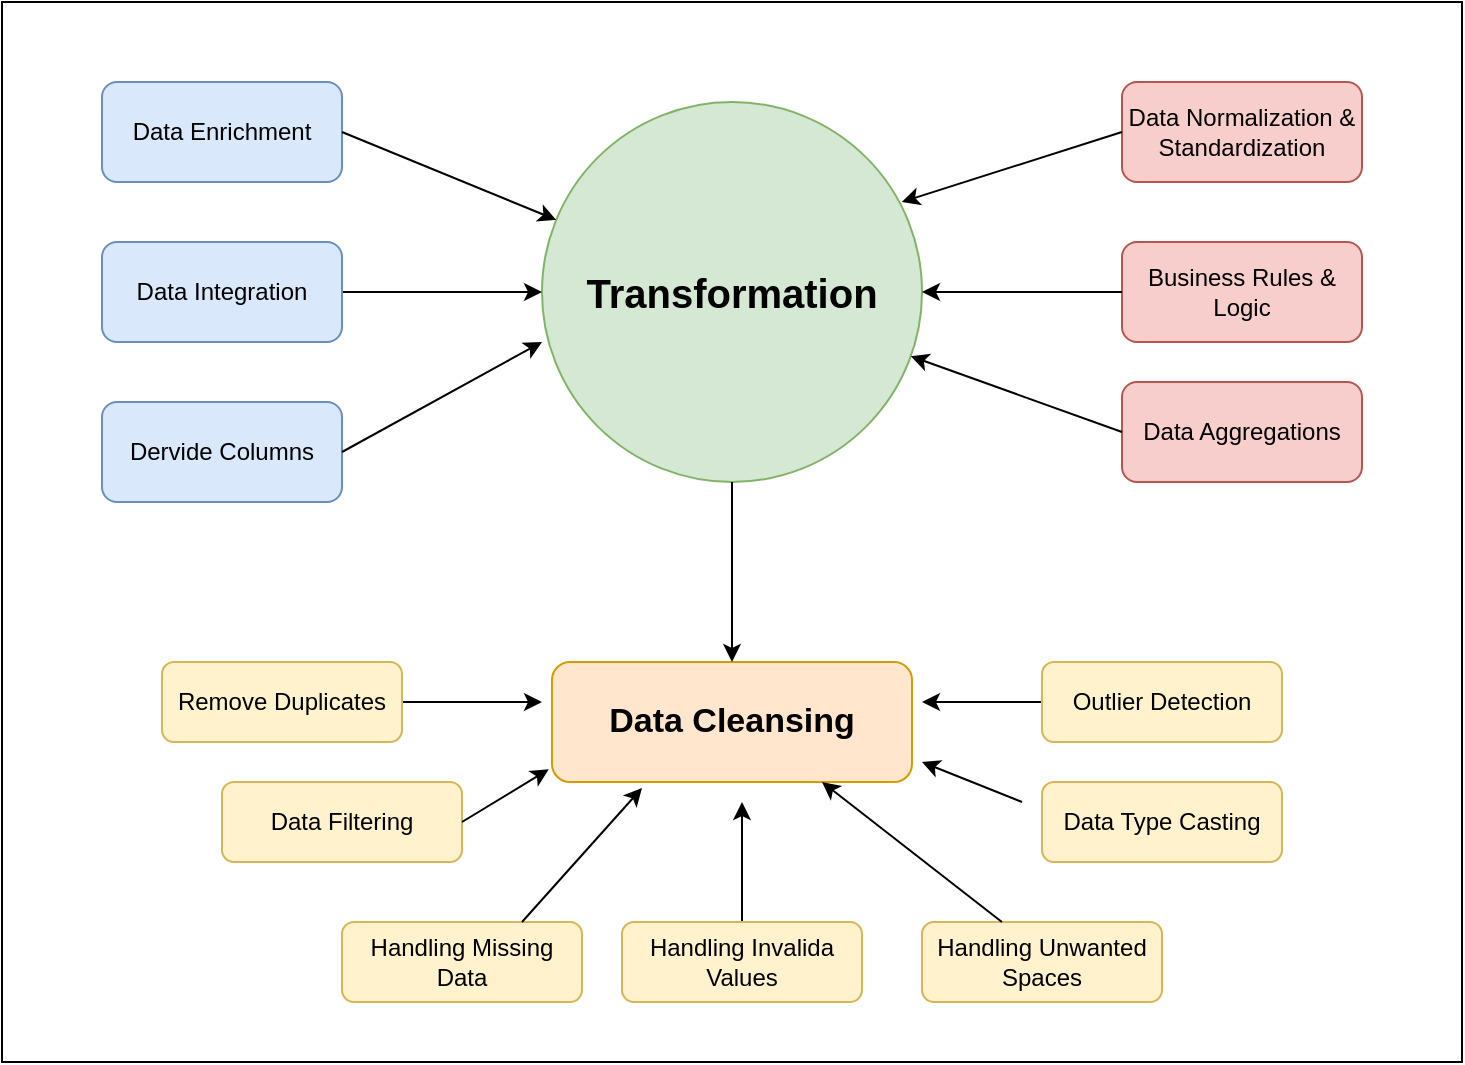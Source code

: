 <mxfile version="28.0.6">
  <diagram name="Page-1" id="I9vA6g5LIbRCPPNOtOO-">
    <mxGraphModel dx="1011" dy="547" grid="1" gridSize="10" guides="1" tooltips="1" connect="1" arrows="1" fold="1" page="1" pageScale="1" pageWidth="1200" pageHeight="1920" math="0" shadow="0">
      <root>
        <mxCell id="0" />
        <mxCell id="1" parent="0" />
        <mxCell id="kYydy3HucyI4WekT_5CY-107" value="" style="rounded=0;whiteSpace=wrap;html=1;" parent="1" vertex="1">
          <mxGeometry x="200" y="40" width="730" height="530" as="geometry" />
        </mxCell>
        <mxCell id="kYydy3HucyI4WekT_5CY-78" value="Transformation" style="ellipse;whiteSpace=wrap;html=1;aspect=fixed;fillColor=#d5e8d4;strokeColor=#82b366;fontSize=20;fontStyle=1" parent="1" vertex="1">
          <mxGeometry x="470" y="90" width="190" height="190" as="geometry" />
        </mxCell>
        <mxCell id="kYydy3HucyI4WekT_5CY-79" value="Data Enrichment" style="rounded=1;whiteSpace=wrap;html=1;fillColor=#dae8fc;strokeColor=#6c8ebf;" parent="1" vertex="1">
          <mxGeometry x="250" y="80" width="120" height="50" as="geometry" />
        </mxCell>
        <mxCell id="kYydy3HucyI4WekT_5CY-80" value="&lt;b&gt;&lt;font&gt;Data Cleansing&lt;/font&gt;&lt;/b&gt;" style="rounded=1;whiteSpace=wrap;html=1;fillColor=#ffe6cc;strokeColor=#d79b00;fontSize=17;" parent="1" vertex="1">
          <mxGeometry x="475" y="370" width="180" height="60" as="geometry" />
        </mxCell>
        <mxCell id="kYydy3HucyI4WekT_5CY-81" style="edgeStyle=orthogonalEdgeStyle;rounded=0;orthogonalLoop=1;jettySize=auto;html=1;" parent="1" source="kYydy3HucyI4WekT_5CY-82" edge="1">
          <mxGeometry relative="1" as="geometry">
            <mxPoint x="470" y="390" as="targetPoint" />
          </mxGeometry>
        </mxCell>
        <mxCell id="kYydy3HucyI4WekT_5CY-82" value="Remove Duplicates" style="rounded=1;whiteSpace=wrap;html=1;fillColor=#fff2cc;strokeColor=#d6b656;" parent="1" vertex="1">
          <mxGeometry x="280" y="370" width="120" height="40" as="geometry" />
        </mxCell>
        <mxCell id="kYydy3HucyI4WekT_5CY-83" value="Data Filtering" style="rounded=1;whiteSpace=wrap;html=1;fillColor=#fff2cc;strokeColor=#d6b656;" parent="1" vertex="1">
          <mxGeometry x="310" y="430" width="120" height="40" as="geometry" />
        </mxCell>
        <mxCell id="kYydy3HucyI4WekT_5CY-84" style="edgeStyle=orthogonalEdgeStyle;rounded=0;orthogonalLoop=1;jettySize=auto;html=1;" parent="1" source="kYydy3HucyI4WekT_5CY-85" edge="1">
          <mxGeometry relative="1" as="geometry">
            <mxPoint x="570" y="440" as="targetPoint" />
          </mxGeometry>
        </mxCell>
        <mxCell id="kYydy3HucyI4WekT_5CY-85" value="Handling Invalida Values" style="rounded=1;whiteSpace=wrap;html=1;fillColor=#fff2cc;strokeColor=#d6b656;" parent="1" vertex="1">
          <mxGeometry x="510" y="500" width="120" height="40" as="geometry" />
        </mxCell>
        <mxCell id="kYydy3HucyI4WekT_5CY-86" value="Data Type Casting" style="rounded=1;whiteSpace=wrap;html=1;fillColor=#fff2cc;strokeColor=#d6b656;" parent="1" vertex="1">
          <mxGeometry x="720" y="430" width="120" height="40" as="geometry" />
        </mxCell>
        <mxCell id="kYydy3HucyI4WekT_5CY-87" value="Handling Missing Data" style="rounded=1;whiteSpace=wrap;html=1;fillColor=#fff2cc;strokeColor=#d6b656;" parent="1" vertex="1">
          <mxGeometry x="370" y="500" width="120" height="40" as="geometry" />
        </mxCell>
        <mxCell id="kYydy3HucyI4WekT_5CY-88" style="edgeStyle=orthogonalEdgeStyle;rounded=0;orthogonalLoop=1;jettySize=auto;html=1;" parent="1" source="kYydy3HucyI4WekT_5CY-89" edge="1">
          <mxGeometry relative="1" as="geometry">
            <mxPoint x="660" y="390" as="targetPoint" />
          </mxGeometry>
        </mxCell>
        <mxCell id="kYydy3HucyI4WekT_5CY-89" value="Outlier Detection" style="rounded=1;whiteSpace=wrap;html=1;fillColor=#fff2cc;strokeColor=#d6b656;" parent="1" vertex="1">
          <mxGeometry x="720" y="370" width="120" height="40" as="geometry" />
        </mxCell>
        <mxCell id="kYydy3HucyI4WekT_5CY-90" value="Handling Unwanted Spaces" style="rounded=1;whiteSpace=wrap;html=1;fillColor=#fff2cc;strokeColor=#d6b656;" parent="1" vertex="1">
          <mxGeometry x="660" y="500" width="120" height="40" as="geometry" />
        </mxCell>
        <mxCell id="kYydy3HucyI4WekT_5CY-91" value="" style="edgeStyle=orthogonalEdgeStyle;rounded=0;orthogonalLoop=1;jettySize=auto;html=1;" parent="1" source="kYydy3HucyI4WekT_5CY-92" target="kYydy3HucyI4WekT_5CY-78" edge="1">
          <mxGeometry relative="1" as="geometry" />
        </mxCell>
        <mxCell id="kYydy3HucyI4WekT_5CY-92" value="Data Integration" style="rounded=1;whiteSpace=wrap;html=1;fillColor=#dae8fc;strokeColor=#6c8ebf;" parent="1" vertex="1">
          <mxGeometry x="250" y="160" width="120" height="50" as="geometry" />
        </mxCell>
        <mxCell id="kYydy3HucyI4WekT_5CY-93" value="Dervide Columns" style="rounded=1;whiteSpace=wrap;html=1;fillColor=#dae8fc;strokeColor=#6c8ebf;" parent="1" vertex="1">
          <mxGeometry x="250" y="240" width="120" height="50" as="geometry" />
        </mxCell>
        <mxCell id="kYydy3HucyI4WekT_5CY-94" value="" style="endArrow=classic;html=1;rounded=0;exitX=1;exitY=0.5;exitDx=0;exitDy=0;" parent="1" source="kYydy3HucyI4WekT_5CY-93" edge="1">
          <mxGeometry width="50" height="50" relative="1" as="geometry">
            <mxPoint x="390" y="300" as="sourcePoint" />
            <mxPoint x="470" y="210" as="targetPoint" />
            <Array as="points">
              <mxPoint x="470" y="210" />
            </Array>
          </mxGeometry>
        </mxCell>
        <mxCell id="kYydy3HucyI4WekT_5CY-95" value="" style="endArrow=classic;html=1;rounded=0;exitX=1;exitY=0.5;exitDx=0;exitDy=0;" parent="1" source="kYydy3HucyI4WekT_5CY-79" target="kYydy3HucyI4WekT_5CY-78" edge="1">
          <mxGeometry width="50" height="50" relative="1" as="geometry">
            <mxPoint x="390" y="140" as="sourcePoint" />
            <mxPoint x="440" y="90" as="targetPoint" />
          </mxGeometry>
        </mxCell>
        <mxCell id="kYydy3HucyI4WekT_5CY-96" value="" style="endArrow=classic;html=1;rounded=0;exitX=0.75;exitY=0;exitDx=0;exitDy=0;" parent="1" source="kYydy3HucyI4WekT_5CY-87" edge="1">
          <mxGeometry width="50" height="50" relative="1" as="geometry">
            <mxPoint x="460" y="520" as="sourcePoint" />
            <mxPoint x="520" y="433" as="targetPoint" />
          </mxGeometry>
        </mxCell>
        <mxCell id="kYydy3HucyI4WekT_5CY-97" value="" style="endArrow=classic;html=1;rounded=0;exitX=1;exitY=0.5;exitDx=0;exitDy=0;entryX=-0.009;entryY=0.894;entryDx=0;entryDy=0;entryPerimeter=0;" parent="1" source="kYydy3HucyI4WekT_5CY-83" target="kYydy3HucyI4WekT_5CY-80" edge="1">
          <mxGeometry width="50" height="50" relative="1" as="geometry">
            <mxPoint x="440" y="490" as="sourcePoint" />
            <mxPoint x="490" y="440" as="targetPoint" />
          </mxGeometry>
        </mxCell>
        <mxCell id="kYydy3HucyI4WekT_5CY-98" value="" style="endArrow=classic;html=1;rounded=0;" parent="1" edge="1">
          <mxGeometry width="50" height="50" relative="1" as="geometry">
            <mxPoint x="710" y="440" as="sourcePoint" />
            <mxPoint x="660" y="420" as="targetPoint" />
          </mxGeometry>
        </mxCell>
        <mxCell id="kYydy3HucyI4WekT_5CY-99" value="" style="endArrow=classic;html=1;rounded=0;entryX=0.75;entryY=1;entryDx=0;entryDy=0;exitX=0.333;exitY=0;exitDx=0;exitDy=0;exitPerimeter=0;" parent="1" source="kYydy3HucyI4WekT_5CY-90" target="kYydy3HucyI4WekT_5CY-80" edge="1">
          <mxGeometry width="50" height="50" relative="1" as="geometry">
            <mxPoint x="690" y="490" as="sourcePoint" />
            <mxPoint x="720" y="470" as="targetPoint" />
          </mxGeometry>
        </mxCell>
        <mxCell id="kYydy3HucyI4WekT_5CY-100" value="Data Normalization &amp;amp; Standardization" style="rounded=1;whiteSpace=wrap;html=1;fillColor=#f8cecc;strokeColor=#b85450;align=center;" parent="1" vertex="1">
          <mxGeometry x="760" y="80" width="120" height="50" as="geometry" />
        </mxCell>
        <mxCell id="kYydy3HucyI4WekT_5CY-101" value="Business Rules &amp;amp; Logic" style="rounded=1;whiteSpace=wrap;html=1;fillColor=#f8cecc;strokeColor=#b85450;" parent="1" vertex="1">
          <mxGeometry x="760" y="160" width="120" height="50" as="geometry" />
        </mxCell>
        <mxCell id="kYydy3HucyI4WekT_5CY-102" value="Data Aggregations" style="rounded=1;whiteSpace=wrap;html=1;fillColor=#f8cecc;strokeColor=#b85450;" parent="1" vertex="1">
          <mxGeometry x="760" y="230" width="120" height="50" as="geometry" />
        </mxCell>
        <mxCell id="kYydy3HucyI4WekT_5CY-103" value="" style="endArrow=classic;html=1;rounded=0;exitX=0.5;exitY=1;exitDx=0;exitDy=0;entryX=0.5;entryY=0;entryDx=0;entryDy=0;" parent="1" source="kYydy3HucyI4WekT_5CY-78" target="kYydy3HucyI4WekT_5CY-80" edge="1">
          <mxGeometry width="50" height="50" relative="1" as="geometry">
            <mxPoint x="570" y="320" as="sourcePoint" />
            <mxPoint x="620" y="270" as="targetPoint" />
          </mxGeometry>
        </mxCell>
        <mxCell id="kYydy3HucyI4WekT_5CY-104" value="" style="endArrow=classic;html=1;rounded=0;exitX=0;exitY=0.5;exitDx=0;exitDy=0;entryX=0.947;entryY=0.263;entryDx=0;entryDy=0;entryPerimeter=0;" parent="1" source="kYydy3HucyI4WekT_5CY-100" target="kYydy3HucyI4WekT_5CY-78" edge="1">
          <mxGeometry width="50" height="50" relative="1" as="geometry">
            <mxPoint x="570" y="320" as="sourcePoint" />
            <mxPoint x="620" y="270" as="targetPoint" />
          </mxGeometry>
        </mxCell>
        <mxCell id="kYydy3HucyI4WekT_5CY-105" value="" style="endArrow=classic;html=1;rounded=0;exitX=0;exitY=0.5;exitDx=0;exitDy=0;entryX=1;entryY=0.5;entryDx=0;entryDy=0;" parent="1" source="kYydy3HucyI4WekT_5CY-101" target="kYydy3HucyI4WekT_5CY-78" edge="1">
          <mxGeometry width="50" height="50" relative="1" as="geometry">
            <mxPoint x="570" y="320" as="sourcePoint" />
            <mxPoint x="620" y="270" as="targetPoint" />
          </mxGeometry>
        </mxCell>
        <mxCell id="kYydy3HucyI4WekT_5CY-106" value="" style="endArrow=classic;html=1;rounded=0;exitX=0;exitY=0.5;exitDx=0;exitDy=0;" parent="1" source="kYydy3HucyI4WekT_5CY-102" target="kYydy3HucyI4WekT_5CY-78" edge="1">
          <mxGeometry width="50" height="50" relative="1" as="geometry">
            <mxPoint x="570" y="320" as="sourcePoint" />
            <mxPoint x="620" y="270" as="targetPoint" />
          </mxGeometry>
        </mxCell>
      </root>
    </mxGraphModel>
  </diagram>
</mxfile>
